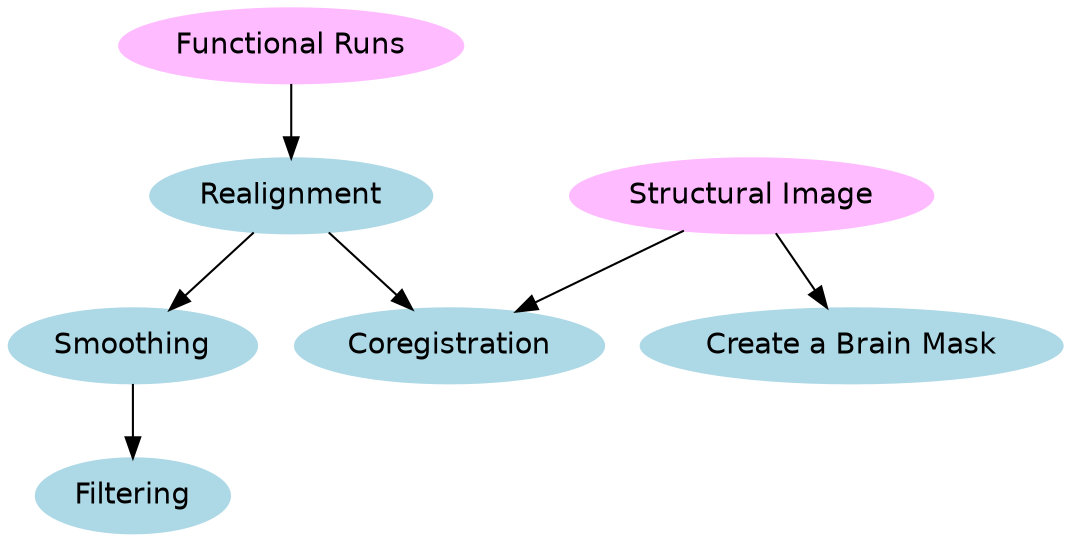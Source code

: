 digraph G
{
    node [style="filled" fillcolor="lightblue" color="lightblue" fontname = "helvetica"];
    graph [fontname = "helvetica"];
Functional[label="Functional Runs",fillcolor="plum1",color="plum1"]
Structural[label="Structural Image",fillcolor="plum1",color="plum1"]
   Realignment
   Coregistration
   Mask[label="Create a Brain Mask"]
   Smoothing
   Filtering
      
   Functional -> Realignment
   Structural -> Coregistration
   Realignment -> Coregistration
   Structural -> Mask
   Realignment -> Smoothing
   Smoothing -> Filtering
   
}
